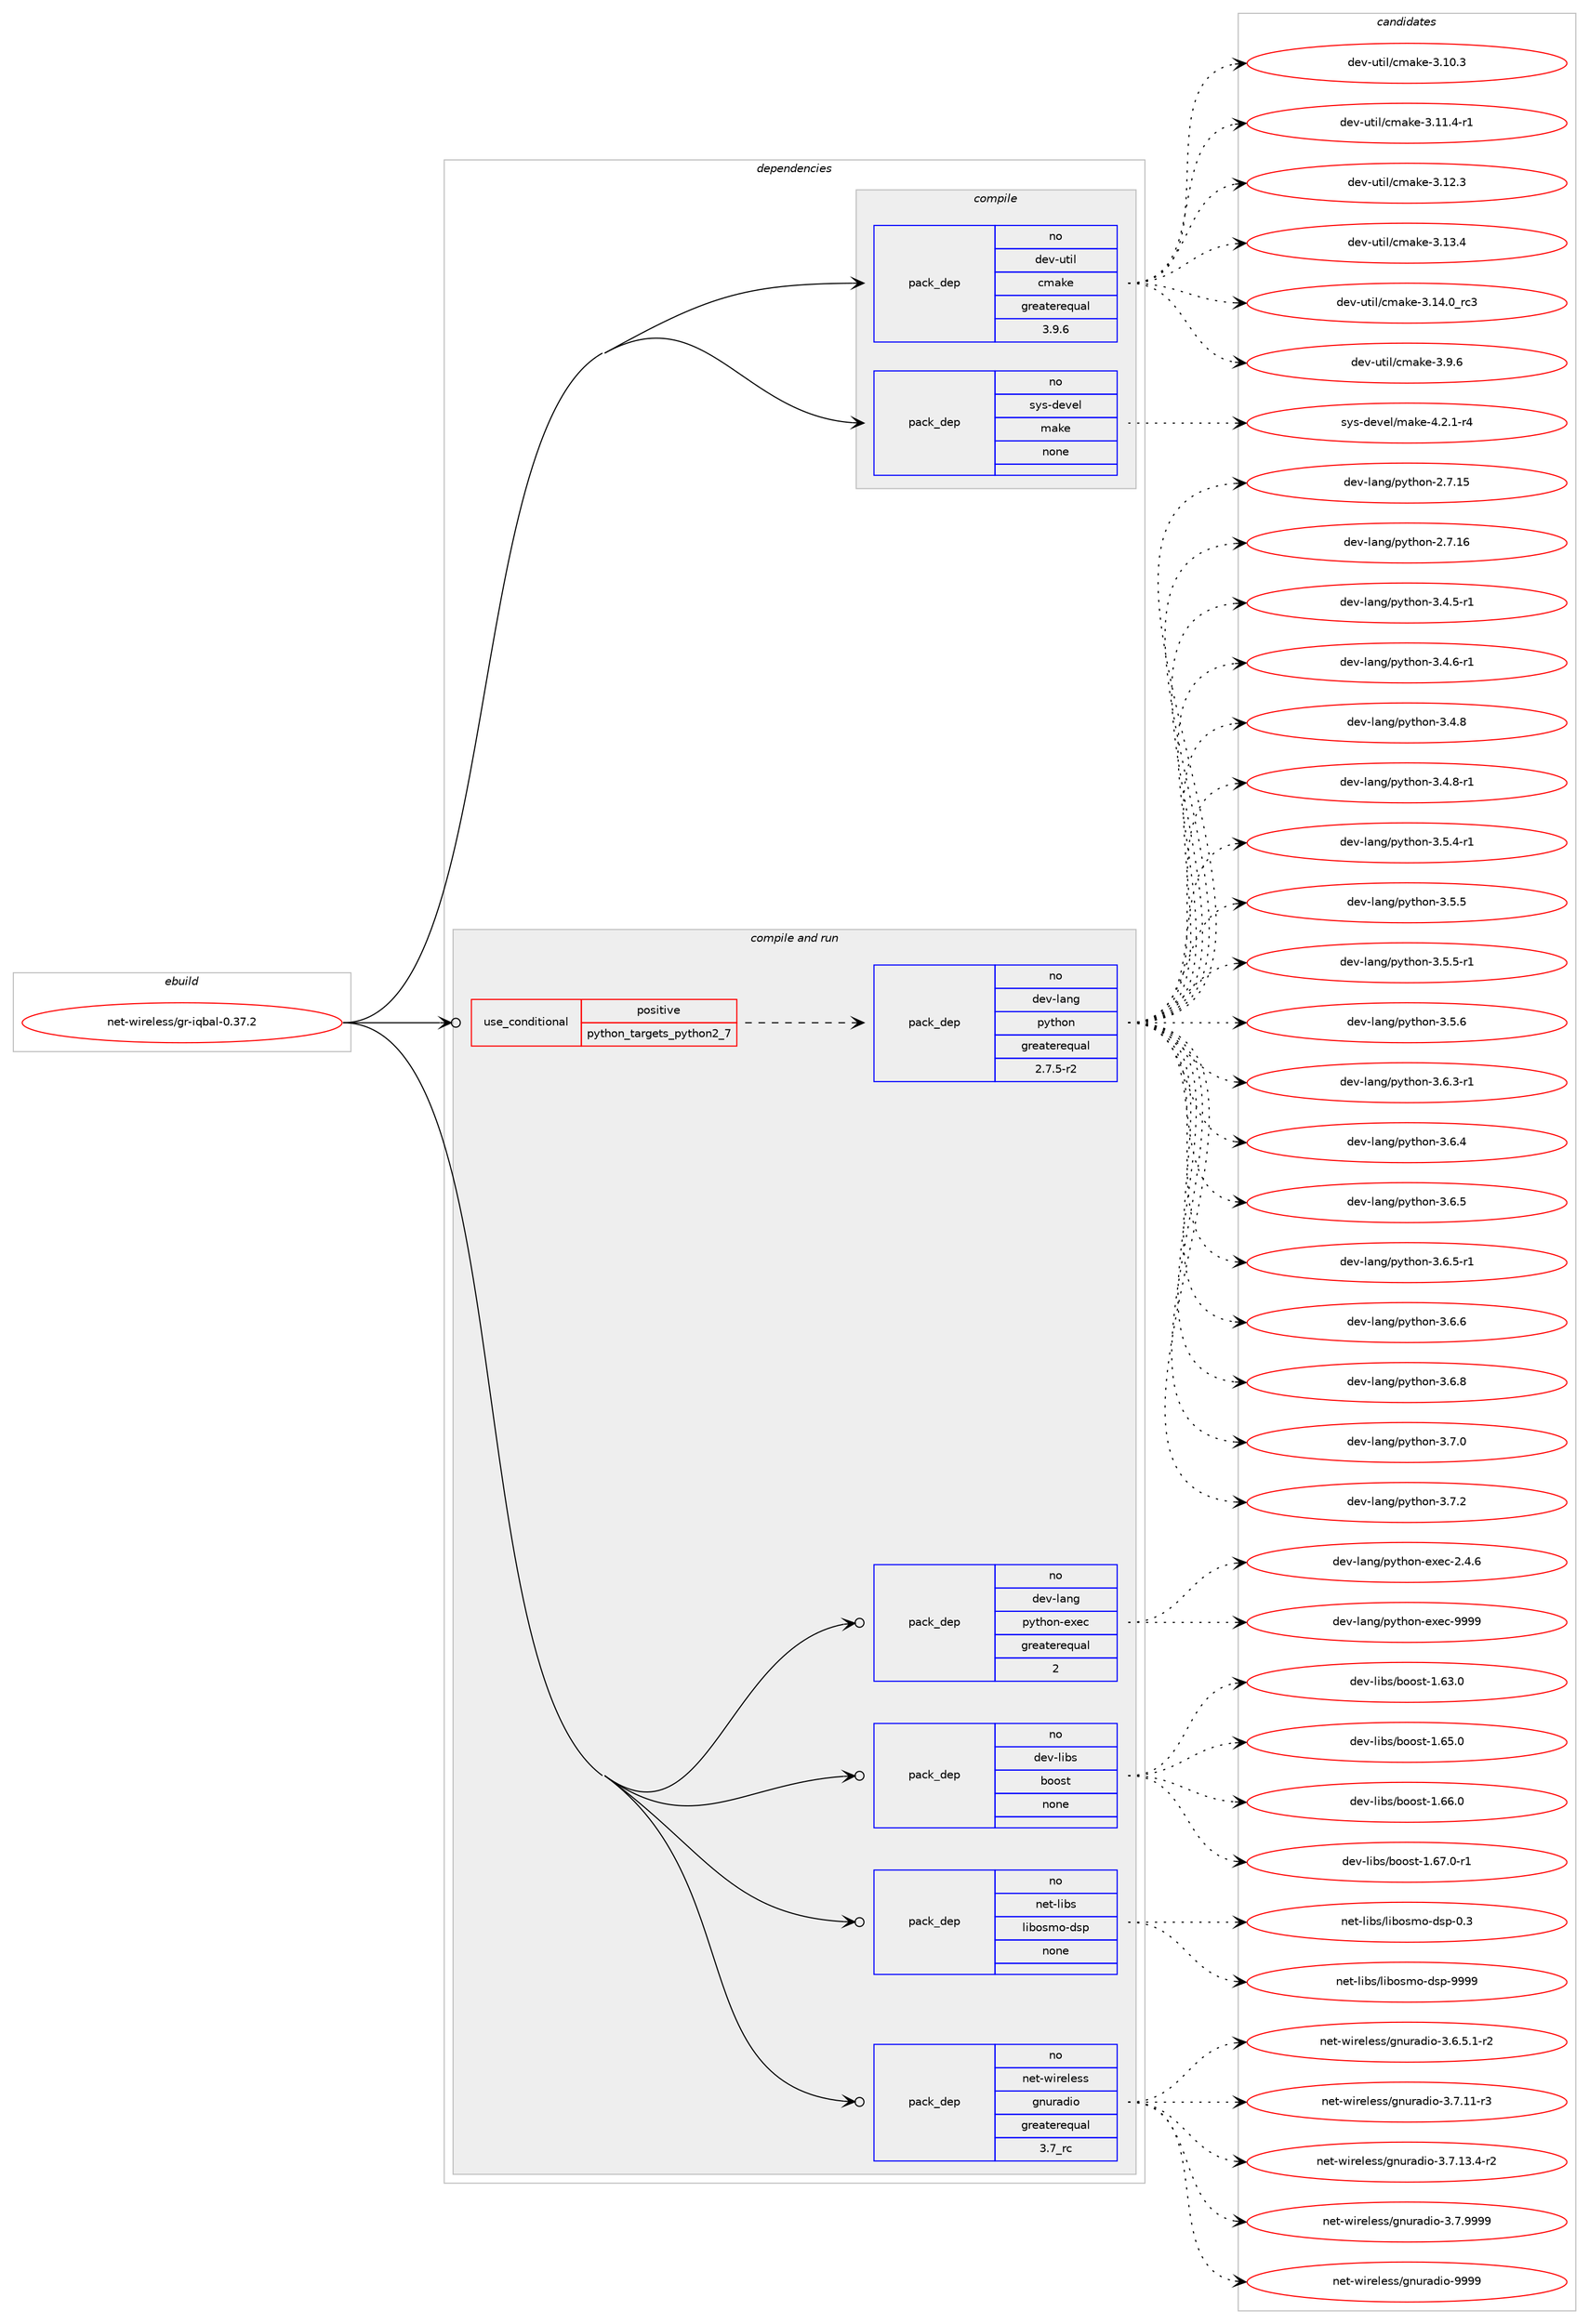 digraph prolog {

# *************
# Graph options
# *************

newrank=true;
concentrate=true;
compound=true;
graph [rankdir=LR,fontname=Helvetica,fontsize=10,ranksep=1.5];#, ranksep=2.5, nodesep=0.2];
edge  [arrowhead=vee];
node  [fontname=Helvetica,fontsize=10];

# **********
# The ebuild
# **********

subgraph cluster_leftcol {
color=gray;
rank=same;
label=<<i>ebuild</i>>;
id [label="net-wireless/gr-iqbal-0.37.2", color=red, width=4, href="../net-wireless/gr-iqbal-0.37.2.svg"];
}

# ****************
# The dependencies
# ****************

subgraph cluster_midcol {
color=gray;
label=<<i>dependencies</i>>;
subgraph cluster_compile {
fillcolor="#eeeeee";
style=filled;
label=<<i>compile</i>>;
subgraph pack1201635 {
dependency1680448 [label=<<TABLE BORDER="0" CELLBORDER="1" CELLSPACING="0" CELLPADDING="4" WIDTH="220"><TR><TD ROWSPAN="6" CELLPADDING="30">pack_dep</TD></TR><TR><TD WIDTH="110">no</TD></TR><TR><TD>dev-util</TD></TR><TR><TD>cmake</TD></TR><TR><TD>greaterequal</TD></TR><TR><TD>3.9.6</TD></TR></TABLE>>, shape=none, color=blue];
}
id:e -> dependency1680448:w [weight=20,style="solid",arrowhead="vee"];
subgraph pack1201636 {
dependency1680449 [label=<<TABLE BORDER="0" CELLBORDER="1" CELLSPACING="0" CELLPADDING="4" WIDTH="220"><TR><TD ROWSPAN="6" CELLPADDING="30">pack_dep</TD></TR><TR><TD WIDTH="110">no</TD></TR><TR><TD>sys-devel</TD></TR><TR><TD>make</TD></TR><TR><TD>none</TD></TR><TR><TD></TD></TR></TABLE>>, shape=none, color=blue];
}
id:e -> dependency1680449:w [weight=20,style="solid",arrowhead="vee"];
}
subgraph cluster_compileandrun {
fillcolor="#eeeeee";
style=filled;
label=<<i>compile and run</i>>;
subgraph cond451309 {
dependency1680450 [label=<<TABLE BORDER="0" CELLBORDER="1" CELLSPACING="0" CELLPADDING="4"><TR><TD ROWSPAN="3" CELLPADDING="10">use_conditional</TD></TR><TR><TD>positive</TD></TR><TR><TD>python_targets_python2_7</TD></TR></TABLE>>, shape=none, color=red];
subgraph pack1201637 {
dependency1680451 [label=<<TABLE BORDER="0" CELLBORDER="1" CELLSPACING="0" CELLPADDING="4" WIDTH="220"><TR><TD ROWSPAN="6" CELLPADDING="30">pack_dep</TD></TR><TR><TD WIDTH="110">no</TD></TR><TR><TD>dev-lang</TD></TR><TR><TD>python</TD></TR><TR><TD>greaterequal</TD></TR><TR><TD>2.7.5-r2</TD></TR></TABLE>>, shape=none, color=blue];
}
dependency1680450:e -> dependency1680451:w [weight=20,style="dashed",arrowhead="vee"];
}
id:e -> dependency1680450:w [weight=20,style="solid",arrowhead="odotvee"];
subgraph pack1201638 {
dependency1680452 [label=<<TABLE BORDER="0" CELLBORDER="1" CELLSPACING="0" CELLPADDING="4" WIDTH="220"><TR><TD ROWSPAN="6" CELLPADDING="30">pack_dep</TD></TR><TR><TD WIDTH="110">no</TD></TR><TR><TD>dev-lang</TD></TR><TR><TD>python-exec</TD></TR><TR><TD>greaterequal</TD></TR><TR><TD>2</TD></TR></TABLE>>, shape=none, color=blue];
}
id:e -> dependency1680452:w [weight=20,style="solid",arrowhead="odotvee"];
subgraph pack1201639 {
dependency1680453 [label=<<TABLE BORDER="0" CELLBORDER="1" CELLSPACING="0" CELLPADDING="4" WIDTH="220"><TR><TD ROWSPAN="6" CELLPADDING="30">pack_dep</TD></TR><TR><TD WIDTH="110">no</TD></TR><TR><TD>dev-libs</TD></TR><TR><TD>boost</TD></TR><TR><TD>none</TD></TR><TR><TD></TD></TR></TABLE>>, shape=none, color=blue];
}
id:e -> dependency1680453:w [weight=20,style="solid",arrowhead="odotvee"];
subgraph pack1201640 {
dependency1680454 [label=<<TABLE BORDER="0" CELLBORDER="1" CELLSPACING="0" CELLPADDING="4" WIDTH="220"><TR><TD ROWSPAN="6" CELLPADDING="30">pack_dep</TD></TR><TR><TD WIDTH="110">no</TD></TR><TR><TD>net-libs</TD></TR><TR><TD>libosmo-dsp</TD></TR><TR><TD>none</TD></TR><TR><TD></TD></TR></TABLE>>, shape=none, color=blue];
}
id:e -> dependency1680454:w [weight=20,style="solid",arrowhead="odotvee"];
subgraph pack1201641 {
dependency1680455 [label=<<TABLE BORDER="0" CELLBORDER="1" CELLSPACING="0" CELLPADDING="4" WIDTH="220"><TR><TD ROWSPAN="6" CELLPADDING="30">pack_dep</TD></TR><TR><TD WIDTH="110">no</TD></TR><TR><TD>net-wireless</TD></TR><TR><TD>gnuradio</TD></TR><TR><TD>greaterequal</TD></TR><TR><TD>3.7_rc</TD></TR></TABLE>>, shape=none, color=blue];
}
id:e -> dependency1680455:w [weight=20,style="solid",arrowhead="odotvee"];
}
subgraph cluster_run {
fillcolor="#eeeeee";
style=filled;
label=<<i>run</i>>;
}
}

# **************
# The candidates
# **************

subgraph cluster_choices {
rank=same;
color=gray;
label=<<i>candidates</i>>;

subgraph choice1201635 {
color=black;
nodesep=1;
choice1001011184511711610510847991099710710145514649484651 [label="dev-util/cmake-3.10.3", color=red, width=4,href="../dev-util/cmake-3.10.3.svg"];
choice10010111845117116105108479910997107101455146494946524511449 [label="dev-util/cmake-3.11.4-r1", color=red, width=4,href="../dev-util/cmake-3.11.4-r1.svg"];
choice1001011184511711610510847991099710710145514649504651 [label="dev-util/cmake-3.12.3", color=red, width=4,href="../dev-util/cmake-3.12.3.svg"];
choice1001011184511711610510847991099710710145514649514652 [label="dev-util/cmake-3.13.4", color=red, width=4,href="../dev-util/cmake-3.13.4.svg"];
choice1001011184511711610510847991099710710145514649524648951149951 [label="dev-util/cmake-3.14.0_rc3", color=red, width=4,href="../dev-util/cmake-3.14.0_rc3.svg"];
choice10010111845117116105108479910997107101455146574654 [label="dev-util/cmake-3.9.6", color=red, width=4,href="../dev-util/cmake-3.9.6.svg"];
dependency1680448:e -> choice1001011184511711610510847991099710710145514649484651:w [style=dotted,weight="100"];
dependency1680448:e -> choice10010111845117116105108479910997107101455146494946524511449:w [style=dotted,weight="100"];
dependency1680448:e -> choice1001011184511711610510847991099710710145514649504651:w [style=dotted,weight="100"];
dependency1680448:e -> choice1001011184511711610510847991099710710145514649514652:w [style=dotted,weight="100"];
dependency1680448:e -> choice1001011184511711610510847991099710710145514649524648951149951:w [style=dotted,weight="100"];
dependency1680448:e -> choice10010111845117116105108479910997107101455146574654:w [style=dotted,weight="100"];
}
subgraph choice1201636 {
color=black;
nodesep=1;
choice1151211154510010111810110847109971071014552465046494511452 [label="sys-devel/make-4.2.1-r4", color=red, width=4,href="../sys-devel/make-4.2.1-r4.svg"];
dependency1680449:e -> choice1151211154510010111810110847109971071014552465046494511452:w [style=dotted,weight="100"];
}
subgraph choice1201637 {
color=black;
nodesep=1;
choice10010111845108971101034711212111610411111045504655464953 [label="dev-lang/python-2.7.15", color=red, width=4,href="../dev-lang/python-2.7.15.svg"];
choice10010111845108971101034711212111610411111045504655464954 [label="dev-lang/python-2.7.16", color=red, width=4,href="../dev-lang/python-2.7.16.svg"];
choice1001011184510897110103471121211161041111104551465246534511449 [label="dev-lang/python-3.4.5-r1", color=red, width=4,href="../dev-lang/python-3.4.5-r1.svg"];
choice1001011184510897110103471121211161041111104551465246544511449 [label="dev-lang/python-3.4.6-r1", color=red, width=4,href="../dev-lang/python-3.4.6-r1.svg"];
choice100101118451089711010347112121116104111110455146524656 [label="dev-lang/python-3.4.8", color=red, width=4,href="../dev-lang/python-3.4.8.svg"];
choice1001011184510897110103471121211161041111104551465246564511449 [label="dev-lang/python-3.4.8-r1", color=red, width=4,href="../dev-lang/python-3.4.8-r1.svg"];
choice1001011184510897110103471121211161041111104551465346524511449 [label="dev-lang/python-3.5.4-r1", color=red, width=4,href="../dev-lang/python-3.5.4-r1.svg"];
choice100101118451089711010347112121116104111110455146534653 [label="dev-lang/python-3.5.5", color=red, width=4,href="../dev-lang/python-3.5.5.svg"];
choice1001011184510897110103471121211161041111104551465346534511449 [label="dev-lang/python-3.5.5-r1", color=red, width=4,href="../dev-lang/python-3.5.5-r1.svg"];
choice100101118451089711010347112121116104111110455146534654 [label="dev-lang/python-3.5.6", color=red, width=4,href="../dev-lang/python-3.5.6.svg"];
choice1001011184510897110103471121211161041111104551465446514511449 [label="dev-lang/python-3.6.3-r1", color=red, width=4,href="../dev-lang/python-3.6.3-r1.svg"];
choice100101118451089711010347112121116104111110455146544652 [label="dev-lang/python-3.6.4", color=red, width=4,href="../dev-lang/python-3.6.4.svg"];
choice100101118451089711010347112121116104111110455146544653 [label="dev-lang/python-3.6.5", color=red, width=4,href="../dev-lang/python-3.6.5.svg"];
choice1001011184510897110103471121211161041111104551465446534511449 [label="dev-lang/python-3.6.5-r1", color=red, width=4,href="../dev-lang/python-3.6.5-r1.svg"];
choice100101118451089711010347112121116104111110455146544654 [label="dev-lang/python-3.6.6", color=red, width=4,href="../dev-lang/python-3.6.6.svg"];
choice100101118451089711010347112121116104111110455146544656 [label="dev-lang/python-3.6.8", color=red, width=4,href="../dev-lang/python-3.6.8.svg"];
choice100101118451089711010347112121116104111110455146554648 [label="dev-lang/python-3.7.0", color=red, width=4,href="../dev-lang/python-3.7.0.svg"];
choice100101118451089711010347112121116104111110455146554650 [label="dev-lang/python-3.7.2", color=red, width=4,href="../dev-lang/python-3.7.2.svg"];
dependency1680451:e -> choice10010111845108971101034711212111610411111045504655464953:w [style=dotted,weight="100"];
dependency1680451:e -> choice10010111845108971101034711212111610411111045504655464954:w [style=dotted,weight="100"];
dependency1680451:e -> choice1001011184510897110103471121211161041111104551465246534511449:w [style=dotted,weight="100"];
dependency1680451:e -> choice1001011184510897110103471121211161041111104551465246544511449:w [style=dotted,weight="100"];
dependency1680451:e -> choice100101118451089711010347112121116104111110455146524656:w [style=dotted,weight="100"];
dependency1680451:e -> choice1001011184510897110103471121211161041111104551465246564511449:w [style=dotted,weight="100"];
dependency1680451:e -> choice1001011184510897110103471121211161041111104551465346524511449:w [style=dotted,weight="100"];
dependency1680451:e -> choice100101118451089711010347112121116104111110455146534653:w [style=dotted,weight="100"];
dependency1680451:e -> choice1001011184510897110103471121211161041111104551465346534511449:w [style=dotted,weight="100"];
dependency1680451:e -> choice100101118451089711010347112121116104111110455146534654:w [style=dotted,weight="100"];
dependency1680451:e -> choice1001011184510897110103471121211161041111104551465446514511449:w [style=dotted,weight="100"];
dependency1680451:e -> choice100101118451089711010347112121116104111110455146544652:w [style=dotted,weight="100"];
dependency1680451:e -> choice100101118451089711010347112121116104111110455146544653:w [style=dotted,weight="100"];
dependency1680451:e -> choice1001011184510897110103471121211161041111104551465446534511449:w [style=dotted,weight="100"];
dependency1680451:e -> choice100101118451089711010347112121116104111110455146544654:w [style=dotted,weight="100"];
dependency1680451:e -> choice100101118451089711010347112121116104111110455146544656:w [style=dotted,weight="100"];
dependency1680451:e -> choice100101118451089711010347112121116104111110455146554648:w [style=dotted,weight="100"];
dependency1680451:e -> choice100101118451089711010347112121116104111110455146554650:w [style=dotted,weight="100"];
}
subgraph choice1201638 {
color=black;
nodesep=1;
choice1001011184510897110103471121211161041111104510112010199455046524654 [label="dev-lang/python-exec-2.4.6", color=red, width=4,href="../dev-lang/python-exec-2.4.6.svg"];
choice10010111845108971101034711212111610411111045101120101994557575757 [label="dev-lang/python-exec-9999", color=red, width=4,href="../dev-lang/python-exec-9999.svg"];
dependency1680452:e -> choice1001011184510897110103471121211161041111104510112010199455046524654:w [style=dotted,weight="100"];
dependency1680452:e -> choice10010111845108971101034711212111610411111045101120101994557575757:w [style=dotted,weight="100"];
}
subgraph choice1201639 {
color=black;
nodesep=1;
choice1001011184510810598115479811111111511645494654514648 [label="dev-libs/boost-1.63.0", color=red, width=4,href="../dev-libs/boost-1.63.0.svg"];
choice1001011184510810598115479811111111511645494654534648 [label="dev-libs/boost-1.65.0", color=red, width=4,href="../dev-libs/boost-1.65.0.svg"];
choice1001011184510810598115479811111111511645494654544648 [label="dev-libs/boost-1.66.0", color=red, width=4,href="../dev-libs/boost-1.66.0.svg"];
choice10010111845108105981154798111111115116454946545546484511449 [label="dev-libs/boost-1.67.0-r1", color=red, width=4,href="../dev-libs/boost-1.67.0-r1.svg"];
dependency1680453:e -> choice1001011184510810598115479811111111511645494654514648:w [style=dotted,weight="100"];
dependency1680453:e -> choice1001011184510810598115479811111111511645494654534648:w [style=dotted,weight="100"];
dependency1680453:e -> choice1001011184510810598115479811111111511645494654544648:w [style=dotted,weight="100"];
dependency1680453:e -> choice10010111845108105981154798111111115116454946545546484511449:w [style=dotted,weight="100"];
}
subgraph choice1201640 {
color=black;
nodesep=1;
choice110101116451081059811547108105981111151091114510011511245484651 [label="net-libs/libosmo-dsp-0.3", color=red, width=4,href="../net-libs/libosmo-dsp-0.3.svg"];
choice11010111645108105981154710810598111115109111451001151124557575757 [label="net-libs/libosmo-dsp-9999", color=red, width=4,href="../net-libs/libosmo-dsp-9999.svg"];
dependency1680454:e -> choice110101116451081059811547108105981111151091114510011511245484651:w [style=dotted,weight="100"];
dependency1680454:e -> choice11010111645108105981154710810598111115109111451001151124557575757:w [style=dotted,weight="100"];
}
subgraph choice1201641 {
color=black;
nodesep=1;
choice11010111645119105114101108101115115471031101171149710010511145514654465346494511450 [label="net-wireless/gnuradio-3.6.5.1-r2", color=red, width=4,href="../net-wireless/gnuradio-3.6.5.1-r2.svg"];
choice110101116451191051141011081011151154710311011711497100105111455146554649494511451 [label="net-wireless/gnuradio-3.7.11-r3", color=red, width=4,href="../net-wireless/gnuradio-3.7.11-r3.svg"];
choice1101011164511910511410110810111511547103110117114971001051114551465546495146524511450 [label="net-wireless/gnuradio-3.7.13.4-r2", color=red, width=4,href="../net-wireless/gnuradio-3.7.13.4-r2.svg"];
choice110101116451191051141011081011151154710311011711497100105111455146554657575757 [label="net-wireless/gnuradio-3.7.9999", color=red, width=4,href="../net-wireless/gnuradio-3.7.9999.svg"];
choice1101011164511910511410110810111511547103110117114971001051114557575757 [label="net-wireless/gnuradio-9999", color=red, width=4,href="../net-wireless/gnuradio-9999.svg"];
dependency1680455:e -> choice11010111645119105114101108101115115471031101171149710010511145514654465346494511450:w [style=dotted,weight="100"];
dependency1680455:e -> choice110101116451191051141011081011151154710311011711497100105111455146554649494511451:w [style=dotted,weight="100"];
dependency1680455:e -> choice1101011164511910511410110810111511547103110117114971001051114551465546495146524511450:w [style=dotted,weight="100"];
dependency1680455:e -> choice110101116451191051141011081011151154710311011711497100105111455146554657575757:w [style=dotted,weight="100"];
dependency1680455:e -> choice1101011164511910511410110810111511547103110117114971001051114557575757:w [style=dotted,weight="100"];
}
}

}
